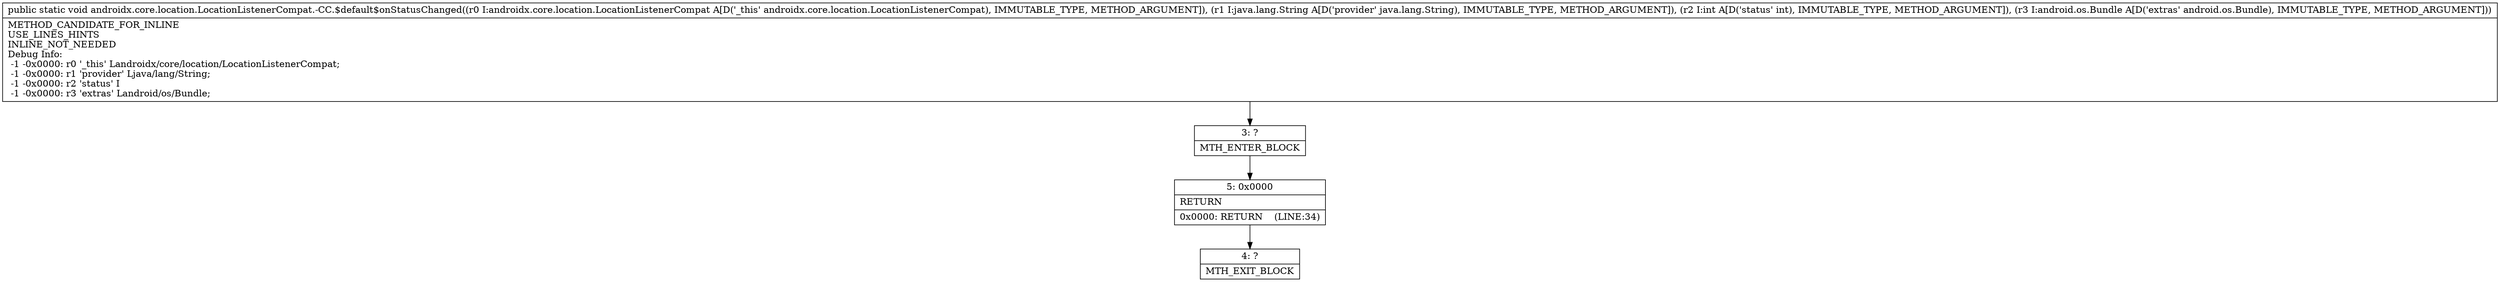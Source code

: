 digraph "CFG forandroidx.core.location.LocationListenerCompat.\-CC.$default$onStatusChanged(Landroidx\/core\/location\/LocationListenerCompat;Ljava\/lang\/String;ILandroid\/os\/Bundle;)V" {
Node_3 [shape=record,label="{3\:\ ?|MTH_ENTER_BLOCK\l}"];
Node_5 [shape=record,label="{5\:\ 0x0000|RETURN\l|0x0000: RETURN    (LINE:34)\l}"];
Node_4 [shape=record,label="{4\:\ ?|MTH_EXIT_BLOCK\l}"];
MethodNode[shape=record,label="{public static void androidx.core.location.LocationListenerCompat.\-CC.$default$onStatusChanged((r0 I:androidx.core.location.LocationListenerCompat A[D('_this' androidx.core.location.LocationListenerCompat), IMMUTABLE_TYPE, METHOD_ARGUMENT]), (r1 I:java.lang.String A[D('provider' java.lang.String), IMMUTABLE_TYPE, METHOD_ARGUMENT]), (r2 I:int A[D('status' int), IMMUTABLE_TYPE, METHOD_ARGUMENT]), (r3 I:android.os.Bundle A[D('extras' android.os.Bundle), IMMUTABLE_TYPE, METHOD_ARGUMENT]))  | METHOD_CANDIDATE_FOR_INLINE\lUSE_LINES_HINTS\lINLINE_NOT_NEEDED\lDebug Info:\l  \-1 \-0x0000: r0 '_this' Landroidx\/core\/location\/LocationListenerCompat;\l  \-1 \-0x0000: r1 'provider' Ljava\/lang\/String;\l  \-1 \-0x0000: r2 'status' I\l  \-1 \-0x0000: r3 'extras' Landroid\/os\/Bundle;\l}"];
MethodNode -> Node_3;Node_3 -> Node_5;
Node_5 -> Node_4;
}

